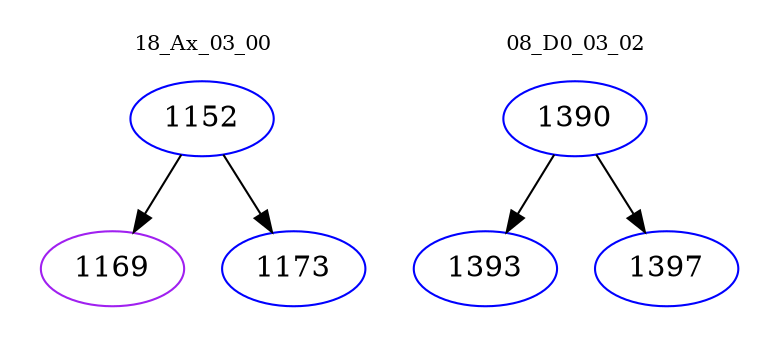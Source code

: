 digraph{
subgraph cluster_0 {
color = white
label = "18_Ax_03_00";
fontsize=10;
T0_1152 [label="1152", color="blue"]
T0_1152 -> T0_1169 [color="black"]
T0_1169 [label="1169", color="purple"]
T0_1152 -> T0_1173 [color="black"]
T0_1173 [label="1173", color="blue"]
}
subgraph cluster_1 {
color = white
label = "08_D0_03_02";
fontsize=10;
T1_1390 [label="1390", color="blue"]
T1_1390 -> T1_1393 [color="black"]
T1_1393 [label="1393", color="blue"]
T1_1390 -> T1_1397 [color="black"]
T1_1397 [label="1397", color="blue"]
}
}
